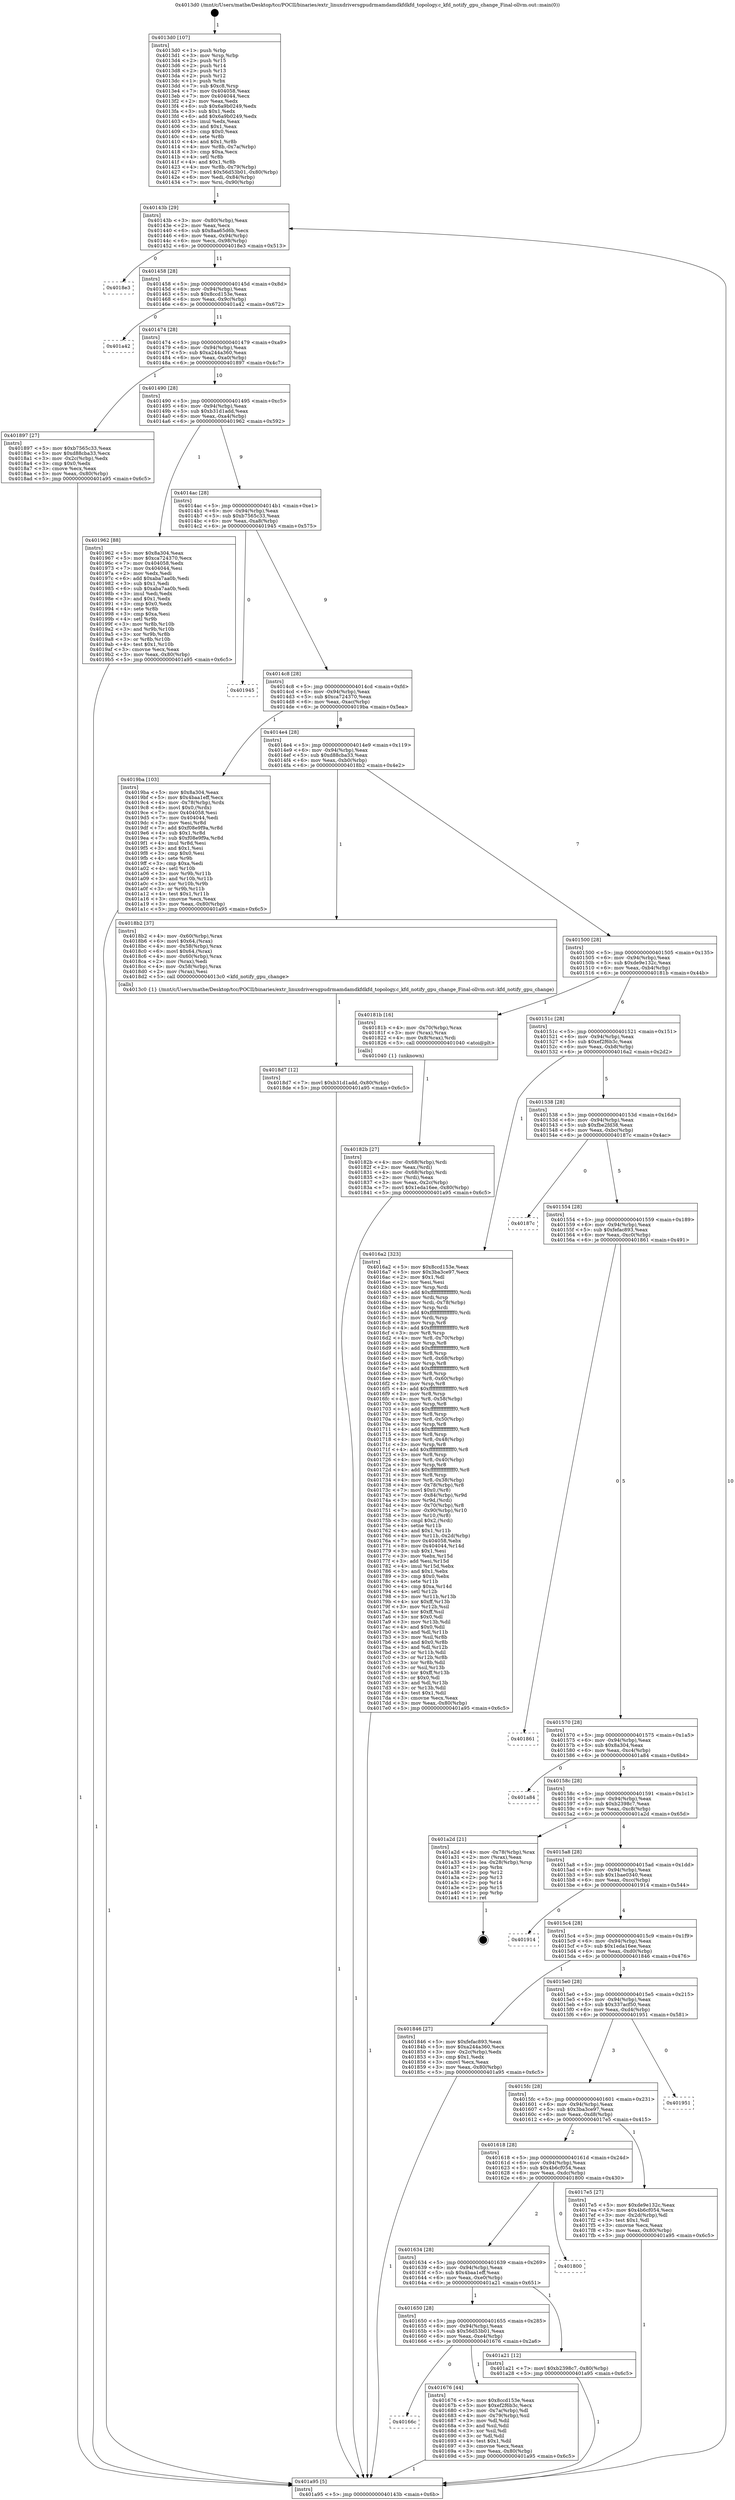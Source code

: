 digraph "0x4013d0" {
  label = "0x4013d0 (/mnt/c/Users/mathe/Desktop/tcc/POCII/binaries/extr_linuxdriversgpudrmamdamdkfdkfd_topology.c_kfd_notify_gpu_change_Final-ollvm.out::main(0))"
  labelloc = "t"
  node[shape=record]

  Entry [label="",width=0.3,height=0.3,shape=circle,fillcolor=black,style=filled]
  "0x40143b" [label="{
     0x40143b [29]\l
     | [instrs]\l
     &nbsp;&nbsp;0x40143b \<+3\>: mov -0x80(%rbp),%eax\l
     &nbsp;&nbsp;0x40143e \<+2\>: mov %eax,%ecx\l
     &nbsp;&nbsp;0x401440 \<+6\>: sub $0x8aa65d6b,%ecx\l
     &nbsp;&nbsp;0x401446 \<+6\>: mov %eax,-0x94(%rbp)\l
     &nbsp;&nbsp;0x40144c \<+6\>: mov %ecx,-0x98(%rbp)\l
     &nbsp;&nbsp;0x401452 \<+6\>: je 00000000004018e3 \<main+0x513\>\l
  }"]
  "0x4018e3" [label="{
     0x4018e3\l
  }", style=dashed]
  "0x401458" [label="{
     0x401458 [28]\l
     | [instrs]\l
     &nbsp;&nbsp;0x401458 \<+5\>: jmp 000000000040145d \<main+0x8d\>\l
     &nbsp;&nbsp;0x40145d \<+6\>: mov -0x94(%rbp),%eax\l
     &nbsp;&nbsp;0x401463 \<+5\>: sub $0x8ccd153e,%eax\l
     &nbsp;&nbsp;0x401468 \<+6\>: mov %eax,-0x9c(%rbp)\l
     &nbsp;&nbsp;0x40146e \<+6\>: je 0000000000401a42 \<main+0x672\>\l
  }"]
  Exit [label="",width=0.3,height=0.3,shape=circle,fillcolor=black,style=filled,peripheries=2]
  "0x401a42" [label="{
     0x401a42\l
  }", style=dashed]
  "0x401474" [label="{
     0x401474 [28]\l
     | [instrs]\l
     &nbsp;&nbsp;0x401474 \<+5\>: jmp 0000000000401479 \<main+0xa9\>\l
     &nbsp;&nbsp;0x401479 \<+6\>: mov -0x94(%rbp),%eax\l
     &nbsp;&nbsp;0x40147f \<+5\>: sub $0xa244a360,%eax\l
     &nbsp;&nbsp;0x401484 \<+6\>: mov %eax,-0xa0(%rbp)\l
     &nbsp;&nbsp;0x40148a \<+6\>: je 0000000000401897 \<main+0x4c7\>\l
  }"]
  "0x4018d7" [label="{
     0x4018d7 [12]\l
     | [instrs]\l
     &nbsp;&nbsp;0x4018d7 \<+7\>: movl $0xb31d1add,-0x80(%rbp)\l
     &nbsp;&nbsp;0x4018de \<+5\>: jmp 0000000000401a95 \<main+0x6c5\>\l
  }"]
  "0x401897" [label="{
     0x401897 [27]\l
     | [instrs]\l
     &nbsp;&nbsp;0x401897 \<+5\>: mov $0xb7565c33,%eax\l
     &nbsp;&nbsp;0x40189c \<+5\>: mov $0xd88cba33,%ecx\l
     &nbsp;&nbsp;0x4018a1 \<+3\>: mov -0x2c(%rbp),%edx\l
     &nbsp;&nbsp;0x4018a4 \<+3\>: cmp $0x0,%edx\l
     &nbsp;&nbsp;0x4018a7 \<+3\>: cmove %ecx,%eax\l
     &nbsp;&nbsp;0x4018aa \<+3\>: mov %eax,-0x80(%rbp)\l
     &nbsp;&nbsp;0x4018ad \<+5\>: jmp 0000000000401a95 \<main+0x6c5\>\l
  }"]
  "0x401490" [label="{
     0x401490 [28]\l
     | [instrs]\l
     &nbsp;&nbsp;0x401490 \<+5\>: jmp 0000000000401495 \<main+0xc5\>\l
     &nbsp;&nbsp;0x401495 \<+6\>: mov -0x94(%rbp),%eax\l
     &nbsp;&nbsp;0x40149b \<+5\>: sub $0xb31d1add,%eax\l
     &nbsp;&nbsp;0x4014a0 \<+6\>: mov %eax,-0xa4(%rbp)\l
     &nbsp;&nbsp;0x4014a6 \<+6\>: je 0000000000401962 \<main+0x592\>\l
  }"]
  "0x40182b" [label="{
     0x40182b [27]\l
     | [instrs]\l
     &nbsp;&nbsp;0x40182b \<+4\>: mov -0x68(%rbp),%rdi\l
     &nbsp;&nbsp;0x40182f \<+2\>: mov %eax,(%rdi)\l
     &nbsp;&nbsp;0x401831 \<+4\>: mov -0x68(%rbp),%rdi\l
     &nbsp;&nbsp;0x401835 \<+2\>: mov (%rdi),%eax\l
     &nbsp;&nbsp;0x401837 \<+3\>: mov %eax,-0x2c(%rbp)\l
     &nbsp;&nbsp;0x40183a \<+7\>: movl $0x1eda16ee,-0x80(%rbp)\l
     &nbsp;&nbsp;0x401841 \<+5\>: jmp 0000000000401a95 \<main+0x6c5\>\l
  }"]
  "0x401962" [label="{
     0x401962 [88]\l
     | [instrs]\l
     &nbsp;&nbsp;0x401962 \<+5\>: mov $0x8a304,%eax\l
     &nbsp;&nbsp;0x401967 \<+5\>: mov $0xca724370,%ecx\l
     &nbsp;&nbsp;0x40196c \<+7\>: mov 0x404058,%edx\l
     &nbsp;&nbsp;0x401973 \<+7\>: mov 0x404044,%esi\l
     &nbsp;&nbsp;0x40197a \<+2\>: mov %edx,%edi\l
     &nbsp;&nbsp;0x40197c \<+6\>: add $0xaba7aa0b,%edi\l
     &nbsp;&nbsp;0x401982 \<+3\>: sub $0x1,%edi\l
     &nbsp;&nbsp;0x401985 \<+6\>: sub $0xaba7aa0b,%edi\l
     &nbsp;&nbsp;0x40198b \<+3\>: imul %edi,%edx\l
     &nbsp;&nbsp;0x40198e \<+3\>: and $0x1,%edx\l
     &nbsp;&nbsp;0x401991 \<+3\>: cmp $0x0,%edx\l
     &nbsp;&nbsp;0x401994 \<+4\>: sete %r8b\l
     &nbsp;&nbsp;0x401998 \<+3\>: cmp $0xa,%esi\l
     &nbsp;&nbsp;0x40199b \<+4\>: setl %r9b\l
     &nbsp;&nbsp;0x40199f \<+3\>: mov %r8b,%r10b\l
     &nbsp;&nbsp;0x4019a2 \<+3\>: and %r9b,%r10b\l
     &nbsp;&nbsp;0x4019a5 \<+3\>: xor %r9b,%r8b\l
     &nbsp;&nbsp;0x4019a8 \<+3\>: or %r8b,%r10b\l
     &nbsp;&nbsp;0x4019ab \<+4\>: test $0x1,%r10b\l
     &nbsp;&nbsp;0x4019af \<+3\>: cmovne %ecx,%eax\l
     &nbsp;&nbsp;0x4019b2 \<+3\>: mov %eax,-0x80(%rbp)\l
     &nbsp;&nbsp;0x4019b5 \<+5\>: jmp 0000000000401a95 \<main+0x6c5\>\l
  }"]
  "0x4014ac" [label="{
     0x4014ac [28]\l
     | [instrs]\l
     &nbsp;&nbsp;0x4014ac \<+5\>: jmp 00000000004014b1 \<main+0xe1\>\l
     &nbsp;&nbsp;0x4014b1 \<+6\>: mov -0x94(%rbp),%eax\l
     &nbsp;&nbsp;0x4014b7 \<+5\>: sub $0xb7565c33,%eax\l
     &nbsp;&nbsp;0x4014bc \<+6\>: mov %eax,-0xa8(%rbp)\l
     &nbsp;&nbsp;0x4014c2 \<+6\>: je 0000000000401945 \<main+0x575\>\l
  }"]
  "0x4013d0" [label="{
     0x4013d0 [107]\l
     | [instrs]\l
     &nbsp;&nbsp;0x4013d0 \<+1\>: push %rbp\l
     &nbsp;&nbsp;0x4013d1 \<+3\>: mov %rsp,%rbp\l
     &nbsp;&nbsp;0x4013d4 \<+2\>: push %r15\l
     &nbsp;&nbsp;0x4013d6 \<+2\>: push %r14\l
     &nbsp;&nbsp;0x4013d8 \<+2\>: push %r13\l
     &nbsp;&nbsp;0x4013da \<+2\>: push %r12\l
     &nbsp;&nbsp;0x4013dc \<+1\>: push %rbx\l
     &nbsp;&nbsp;0x4013dd \<+7\>: sub $0xc8,%rsp\l
     &nbsp;&nbsp;0x4013e4 \<+7\>: mov 0x404058,%eax\l
     &nbsp;&nbsp;0x4013eb \<+7\>: mov 0x404044,%ecx\l
     &nbsp;&nbsp;0x4013f2 \<+2\>: mov %eax,%edx\l
     &nbsp;&nbsp;0x4013f4 \<+6\>: sub $0x6a9b0249,%edx\l
     &nbsp;&nbsp;0x4013fa \<+3\>: sub $0x1,%edx\l
     &nbsp;&nbsp;0x4013fd \<+6\>: add $0x6a9b0249,%edx\l
     &nbsp;&nbsp;0x401403 \<+3\>: imul %edx,%eax\l
     &nbsp;&nbsp;0x401406 \<+3\>: and $0x1,%eax\l
     &nbsp;&nbsp;0x401409 \<+3\>: cmp $0x0,%eax\l
     &nbsp;&nbsp;0x40140c \<+4\>: sete %r8b\l
     &nbsp;&nbsp;0x401410 \<+4\>: and $0x1,%r8b\l
     &nbsp;&nbsp;0x401414 \<+4\>: mov %r8b,-0x7a(%rbp)\l
     &nbsp;&nbsp;0x401418 \<+3\>: cmp $0xa,%ecx\l
     &nbsp;&nbsp;0x40141b \<+4\>: setl %r8b\l
     &nbsp;&nbsp;0x40141f \<+4\>: and $0x1,%r8b\l
     &nbsp;&nbsp;0x401423 \<+4\>: mov %r8b,-0x79(%rbp)\l
     &nbsp;&nbsp;0x401427 \<+7\>: movl $0x56d53b01,-0x80(%rbp)\l
     &nbsp;&nbsp;0x40142e \<+6\>: mov %edi,-0x84(%rbp)\l
     &nbsp;&nbsp;0x401434 \<+7\>: mov %rsi,-0x90(%rbp)\l
  }"]
  "0x401945" [label="{
     0x401945\l
  }", style=dashed]
  "0x4014c8" [label="{
     0x4014c8 [28]\l
     | [instrs]\l
     &nbsp;&nbsp;0x4014c8 \<+5\>: jmp 00000000004014cd \<main+0xfd\>\l
     &nbsp;&nbsp;0x4014cd \<+6\>: mov -0x94(%rbp),%eax\l
     &nbsp;&nbsp;0x4014d3 \<+5\>: sub $0xca724370,%eax\l
     &nbsp;&nbsp;0x4014d8 \<+6\>: mov %eax,-0xac(%rbp)\l
     &nbsp;&nbsp;0x4014de \<+6\>: je 00000000004019ba \<main+0x5ea\>\l
  }"]
  "0x401a95" [label="{
     0x401a95 [5]\l
     | [instrs]\l
     &nbsp;&nbsp;0x401a95 \<+5\>: jmp 000000000040143b \<main+0x6b\>\l
  }"]
  "0x4019ba" [label="{
     0x4019ba [103]\l
     | [instrs]\l
     &nbsp;&nbsp;0x4019ba \<+5\>: mov $0x8a304,%eax\l
     &nbsp;&nbsp;0x4019bf \<+5\>: mov $0x4baa1eff,%ecx\l
     &nbsp;&nbsp;0x4019c4 \<+4\>: mov -0x78(%rbp),%rdx\l
     &nbsp;&nbsp;0x4019c8 \<+6\>: movl $0x0,(%rdx)\l
     &nbsp;&nbsp;0x4019ce \<+7\>: mov 0x404058,%esi\l
     &nbsp;&nbsp;0x4019d5 \<+7\>: mov 0x404044,%edi\l
     &nbsp;&nbsp;0x4019dc \<+3\>: mov %esi,%r8d\l
     &nbsp;&nbsp;0x4019df \<+7\>: add $0xf08e9f9a,%r8d\l
     &nbsp;&nbsp;0x4019e6 \<+4\>: sub $0x1,%r8d\l
     &nbsp;&nbsp;0x4019ea \<+7\>: sub $0xf08e9f9a,%r8d\l
     &nbsp;&nbsp;0x4019f1 \<+4\>: imul %r8d,%esi\l
     &nbsp;&nbsp;0x4019f5 \<+3\>: and $0x1,%esi\l
     &nbsp;&nbsp;0x4019f8 \<+3\>: cmp $0x0,%esi\l
     &nbsp;&nbsp;0x4019fb \<+4\>: sete %r9b\l
     &nbsp;&nbsp;0x4019ff \<+3\>: cmp $0xa,%edi\l
     &nbsp;&nbsp;0x401a02 \<+4\>: setl %r10b\l
     &nbsp;&nbsp;0x401a06 \<+3\>: mov %r9b,%r11b\l
     &nbsp;&nbsp;0x401a09 \<+3\>: and %r10b,%r11b\l
     &nbsp;&nbsp;0x401a0c \<+3\>: xor %r10b,%r9b\l
     &nbsp;&nbsp;0x401a0f \<+3\>: or %r9b,%r11b\l
     &nbsp;&nbsp;0x401a12 \<+4\>: test $0x1,%r11b\l
     &nbsp;&nbsp;0x401a16 \<+3\>: cmovne %ecx,%eax\l
     &nbsp;&nbsp;0x401a19 \<+3\>: mov %eax,-0x80(%rbp)\l
     &nbsp;&nbsp;0x401a1c \<+5\>: jmp 0000000000401a95 \<main+0x6c5\>\l
  }"]
  "0x4014e4" [label="{
     0x4014e4 [28]\l
     | [instrs]\l
     &nbsp;&nbsp;0x4014e4 \<+5\>: jmp 00000000004014e9 \<main+0x119\>\l
     &nbsp;&nbsp;0x4014e9 \<+6\>: mov -0x94(%rbp),%eax\l
     &nbsp;&nbsp;0x4014ef \<+5\>: sub $0xd88cba33,%eax\l
     &nbsp;&nbsp;0x4014f4 \<+6\>: mov %eax,-0xb0(%rbp)\l
     &nbsp;&nbsp;0x4014fa \<+6\>: je 00000000004018b2 \<main+0x4e2\>\l
  }"]
  "0x40166c" [label="{
     0x40166c\l
  }", style=dashed]
  "0x4018b2" [label="{
     0x4018b2 [37]\l
     | [instrs]\l
     &nbsp;&nbsp;0x4018b2 \<+4\>: mov -0x60(%rbp),%rax\l
     &nbsp;&nbsp;0x4018b6 \<+6\>: movl $0x64,(%rax)\l
     &nbsp;&nbsp;0x4018bc \<+4\>: mov -0x58(%rbp),%rax\l
     &nbsp;&nbsp;0x4018c0 \<+6\>: movl $0x64,(%rax)\l
     &nbsp;&nbsp;0x4018c6 \<+4\>: mov -0x60(%rbp),%rax\l
     &nbsp;&nbsp;0x4018ca \<+2\>: mov (%rax),%edi\l
     &nbsp;&nbsp;0x4018cc \<+4\>: mov -0x58(%rbp),%rax\l
     &nbsp;&nbsp;0x4018d0 \<+2\>: mov (%rax),%esi\l
     &nbsp;&nbsp;0x4018d2 \<+5\>: call 00000000004013c0 \<kfd_notify_gpu_change\>\l
     | [calls]\l
     &nbsp;&nbsp;0x4013c0 \{1\} (/mnt/c/Users/mathe/Desktop/tcc/POCII/binaries/extr_linuxdriversgpudrmamdamdkfdkfd_topology.c_kfd_notify_gpu_change_Final-ollvm.out::kfd_notify_gpu_change)\l
  }"]
  "0x401500" [label="{
     0x401500 [28]\l
     | [instrs]\l
     &nbsp;&nbsp;0x401500 \<+5\>: jmp 0000000000401505 \<main+0x135\>\l
     &nbsp;&nbsp;0x401505 \<+6\>: mov -0x94(%rbp),%eax\l
     &nbsp;&nbsp;0x40150b \<+5\>: sub $0xde9e132c,%eax\l
     &nbsp;&nbsp;0x401510 \<+6\>: mov %eax,-0xb4(%rbp)\l
     &nbsp;&nbsp;0x401516 \<+6\>: je 000000000040181b \<main+0x44b\>\l
  }"]
  "0x401676" [label="{
     0x401676 [44]\l
     | [instrs]\l
     &nbsp;&nbsp;0x401676 \<+5\>: mov $0x8ccd153e,%eax\l
     &nbsp;&nbsp;0x40167b \<+5\>: mov $0xef2f6b3c,%ecx\l
     &nbsp;&nbsp;0x401680 \<+3\>: mov -0x7a(%rbp),%dl\l
     &nbsp;&nbsp;0x401683 \<+4\>: mov -0x79(%rbp),%sil\l
     &nbsp;&nbsp;0x401687 \<+3\>: mov %dl,%dil\l
     &nbsp;&nbsp;0x40168a \<+3\>: and %sil,%dil\l
     &nbsp;&nbsp;0x40168d \<+3\>: xor %sil,%dl\l
     &nbsp;&nbsp;0x401690 \<+3\>: or %dl,%dil\l
     &nbsp;&nbsp;0x401693 \<+4\>: test $0x1,%dil\l
     &nbsp;&nbsp;0x401697 \<+3\>: cmovne %ecx,%eax\l
     &nbsp;&nbsp;0x40169a \<+3\>: mov %eax,-0x80(%rbp)\l
     &nbsp;&nbsp;0x40169d \<+5\>: jmp 0000000000401a95 \<main+0x6c5\>\l
  }"]
  "0x40181b" [label="{
     0x40181b [16]\l
     | [instrs]\l
     &nbsp;&nbsp;0x40181b \<+4\>: mov -0x70(%rbp),%rax\l
     &nbsp;&nbsp;0x40181f \<+3\>: mov (%rax),%rax\l
     &nbsp;&nbsp;0x401822 \<+4\>: mov 0x8(%rax),%rdi\l
     &nbsp;&nbsp;0x401826 \<+5\>: call 0000000000401040 \<atoi@plt\>\l
     | [calls]\l
     &nbsp;&nbsp;0x401040 \{1\} (unknown)\l
  }"]
  "0x40151c" [label="{
     0x40151c [28]\l
     | [instrs]\l
     &nbsp;&nbsp;0x40151c \<+5\>: jmp 0000000000401521 \<main+0x151\>\l
     &nbsp;&nbsp;0x401521 \<+6\>: mov -0x94(%rbp),%eax\l
     &nbsp;&nbsp;0x401527 \<+5\>: sub $0xef2f6b3c,%eax\l
     &nbsp;&nbsp;0x40152c \<+6\>: mov %eax,-0xb8(%rbp)\l
     &nbsp;&nbsp;0x401532 \<+6\>: je 00000000004016a2 \<main+0x2d2\>\l
  }"]
  "0x401650" [label="{
     0x401650 [28]\l
     | [instrs]\l
     &nbsp;&nbsp;0x401650 \<+5\>: jmp 0000000000401655 \<main+0x285\>\l
     &nbsp;&nbsp;0x401655 \<+6\>: mov -0x94(%rbp),%eax\l
     &nbsp;&nbsp;0x40165b \<+5\>: sub $0x56d53b01,%eax\l
     &nbsp;&nbsp;0x401660 \<+6\>: mov %eax,-0xe4(%rbp)\l
     &nbsp;&nbsp;0x401666 \<+6\>: je 0000000000401676 \<main+0x2a6\>\l
  }"]
  "0x4016a2" [label="{
     0x4016a2 [323]\l
     | [instrs]\l
     &nbsp;&nbsp;0x4016a2 \<+5\>: mov $0x8ccd153e,%eax\l
     &nbsp;&nbsp;0x4016a7 \<+5\>: mov $0x3ba3ce97,%ecx\l
     &nbsp;&nbsp;0x4016ac \<+2\>: mov $0x1,%dl\l
     &nbsp;&nbsp;0x4016ae \<+2\>: xor %esi,%esi\l
     &nbsp;&nbsp;0x4016b0 \<+3\>: mov %rsp,%rdi\l
     &nbsp;&nbsp;0x4016b3 \<+4\>: add $0xfffffffffffffff0,%rdi\l
     &nbsp;&nbsp;0x4016b7 \<+3\>: mov %rdi,%rsp\l
     &nbsp;&nbsp;0x4016ba \<+4\>: mov %rdi,-0x78(%rbp)\l
     &nbsp;&nbsp;0x4016be \<+3\>: mov %rsp,%rdi\l
     &nbsp;&nbsp;0x4016c1 \<+4\>: add $0xfffffffffffffff0,%rdi\l
     &nbsp;&nbsp;0x4016c5 \<+3\>: mov %rdi,%rsp\l
     &nbsp;&nbsp;0x4016c8 \<+3\>: mov %rsp,%r8\l
     &nbsp;&nbsp;0x4016cb \<+4\>: add $0xfffffffffffffff0,%r8\l
     &nbsp;&nbsp;0x4016cf \<+3\>: mov %r8,%rsp\l
     &nbsp;&nbsp;0x4016d2 \<+4\>: mov %r8,-0x70(%rbp)\l
     &nbsp;&nbsp;0x4016d6 \<+3\>: mov %rsp,%r8\l
     &nbsp;&nbsp;0x4016d9 \<+4\>: add $0xfffffffffffffff0,%r8\l
     &nbsp;&nbsp;0x4016dd \<+3\>: mov %r8,%rsp\l
     &nbsp;&nbsp;0x4016e0 \<+4\>: mov %r8,-0x68(%rbp)\l
     &nbsp;&nbsp;0x4016e4 \<+3\>: mov %rsp,%r8\l
     &nbsp;&nbsp;0x4016e7 \<+4\>: add $0xfffffffffffffff0,%r8\l
     &nbsp;&nbsp;0x4016eb \<+3\>: mov %r8,%rsp\l
     &nbsp;&nbsp;0x4016ee \<+4\>: mov %r8,-0x60(%rbp)\l
     &nbsp;&nbsp;0x4016f2 \<+3\>: mov %rsp,%r8\l
     &nbsp;&nbsp;0x4016f5 \<+4\>: add $0xfffffffffffffff0,%r8\l
     &nbsp;&nbsp;0x4016f9 \<+3\>: mov %r8,%rsp\l
     &nbsp;&nbsp;0x4016fc \<+4\>: mov %r8,-0x58(%rbp)\l
     &nbsp;&nbsp;0x401700 \<+3\>: mov %rsp,%r8\l
     &nbsp;&nbsp;0x401703 \<+4\>: add $0xfffffffffffffff0,%r8\l
     &nbsp;&nbsp;0x401707 \<+3\>: mov %r8,%rsp\l
     &nbsp;&nbsp;0x40170a \<+4\>: mov %r8,-0x50(%rbp)\l
     &nbsp;&nbsp;0x40170e \<+3\>: mov %rsp,%r8\l
     &nbsp;&nbsp;0x401711 \<+4\>: add $0xfffffffffffffff0,%r8\l
     &nbsp;&nbsp;0x401715 \<+3\>: mov %r8,%rsp\l
     &nbsp;&nbsp;0x401718 \<+4\>: mov %r8,-0x48(%rbp)\l
     &nbsp;&nbsp;0x40171c \<+3\>: mov %rsp,%r8\l
     &nbsp;&nbsp;0x40171f \<+4\>: add $0xfffffffffffffff0,%r8\l
     &nbsp;&nbsp;0x401723 \<+3\>: mov %r8,%rsp\l
     &nbsp;&nbsp;0x401726 \<+4\>: mov %r8,-0x40(%rbp)\l
     &nbsp;&nbsp;0x40172a \<+3\>: mov %rsp,%r8\l
     &nbsp;&nbsp;0x40172d \<+4\>: add $0xfffffffffffffff0,%r8\l
     &nbsp;&nbsp;0x401731 \<+3\>: mov %r8,%rsp\l
     &nbsp;&nbsp;0x401734 \<+4\>: mov %r8,-0x38(%rbp)\l
     &nbsp;&nbsp;0x401738 \<+4\>: mov -0x78(%rbp),%r8\l
     &nbsp;&nbsp;0x40173c \<+7\>: movl $0x0,(%r8)\l
     &nbsp;&nbsp;0x401743 \<+7\>: mov -0x84(%rbp),%r9d\l
     &nbsp;&nbsp;0x40174a \<+3\>: mov %r9d,(%rdi)\l
     &nbsp;&nbsp;0x40174d \<+4\>: mov -0x70(%rbp),%r8\l
     &nbsp;&nbsp;0x401751 \<+7\>: mov -0x90(%rbp),%r10\l
     &nbsp;&nbsp;0x401758 \<+3\>: mov %r10,(%r8)\l
     &nbsp;&nbsp;0x40175b \<+3\>: cmpl $0x2,(%rdi)\l
     &nbsp;&nbsp;0x40175e \<+4\>: setne %r11b\l
     &nbsp;&nbsp;0x401762 \<+4\>: and $0x1,%r11b\l
     &nbsp;&nbsp;0x401766 \<+4\>: mov %r11b,-0x2d(%rbp)\l
     &nbsp;&nbsp;0x40176a \<+7\>: mov 0x404058,%ebx\l
     &nbsp;&nbsp;0x401771 \<+8\>: mov 0x404044,%r14d\l
     &nbsp;&nbsp;0x401779 \<+3\>: sub $0x1,%esi\l
     &nbsp;&nbsp;0x40177c \<+3\>: mov %ebx,%r15d\l
     &nbsp;&nbsp;0x40177f \<+3\>: add %esi,%r15d\l
     &nbsp;&nbsp;0x401782 \<+4\>: imul %r15d,%ebx\l
     &nbsp;&nbsp;0x401786 \<+3\>: and $0x1,%ebx\l
     &nbsp;&nbsp;0x401789 \<+3\>: cmp $0x0,%ebx\l
     &nbsp;&nbsp;0x40178c \<+4\>: sete %r11b\l
     &nbsp;&nbsp;0x401790 \<+4\>: cmp $0xa,%r14d\l
     &nbsp;&nbsp;0x401794 \<+4\>: setl %r12b\l
     &nbsp;&nbsp;0x401798 \<+3\>: mov %r11b,%r13b\l
     &nbsp;&nbsp;0x40179b \<+4\>: xor $0xff,%r13b\l
     &nbsp;&nbsp;0x40179f \<+3\>: mov %r12b,%sil\l
     &nbsp;&nbsp;0x4017a2 \<+4\>: xor $0xff,%sil\l
     &nbsp;&nbsp;0x4017a6 \<+3\>: xor $0x0,%dl\l
     &nbsp;&nbsp;0x4017a9 \<+3\>: mov %r13b,%dil\l
     &nbsp;&nbsp;0x4017ac \<+4\>: and $0x0,%dil\l
     &nbsp;&nbsp;0x4017b0 \<+3\>: and %dl,%r11b\l
     &nbsp;&nbsp;0x4017b3 \<+3\>: mov %sil,%r8b\l
     &nbsp;&nbsp;0x4017b6 \<+4\>: and $0x0,%r8b\l
     &nbsp;&nbsp;0x4017ba \<+3\>: and %dl,%r12b\l
     &nbsp;&nbsp;0x4017bd \<+3\>: or %r11b,%dil\l
     &nbsp;&nbsp;0x4017c0 \<+3\>: or %r12b,%r8b\l
     &nbsp;&nbsp;0x4017c3 \<+3\>: xor %r8b,%dil\l
     &nbsp;&nbsp;0x4017c6 \<+3\>: or %sil,%r13b\l
     &nbsp;&nbsp;0x4017c9 \<+4\>: xor $0xff,%r13b\l
     &nbsp;&nbsp;0x4017cd \<+3\>: or $0x0,%dl\l
     &nbsp;&nbsp;0x4017d0 \<+3\>: and %dl,%r13b\l
     &nbsp;&nbsp;0x4017d3 \<+3\>: or %r13b,%dil\l
     &nbsp;&nbsp;0x4017d6 \<+4\>: test $0x1,%dil\l
     &nbsp;&nbsp;0x4017da \<+3\>: cmovne %ecx,%eax\l
     &nbsp;&nbsp;0x4017dd \<+3\>: mov %eax,-0x80(%rbp)\l
     &nbsp;&nbsp;0x4017e0 \<+5\>: jmp 0000000000401a95 \<main+0x6c5\>\l
  }"]
  "0x401538" [label="{
     0x401538 [28]\l
     | [instrs]\l
     &nbsp;&nbsp;0x401538 \<+5\>: jmp 000000000040153d \<main+0x16d\>\l
     &nbsp;&nbsp;0x40153d \<+6\>: mov -0x94(%rbp),%eax\l
     &nbsp;&nbsp;0x401543 \<+5\>: sub $0xfbe2fd38,%eax\l
     &nbsp;&nbsp;0x401548 \<+6\>: mov %eax,-0xbc(%rbp)\l
     &nbsp;&nbsp;0x40154e \<+6\>: je 000000000040187c \<main+0x4ac\>\l
  }"]
  "0x401a21" [label="{
     0x401a21 [12]\l
     | [instrs]\l
     &nbsp;&nbsp;0x401a21 \<+7\>: movl $0xb2398c7,-0x80(%rbp)\l
     &nbsp;&nbsp;0x401a28 \<+5\>: jmp 0000000000401a95 \<main+0x6c5\>\l
  }"]
  "0x40187c" [label="{
     0x40187c\l
  }", style=dashed]
  "0x401554" [label="{
     0x401554 [28]\l
     | [instrs]\l
     &nbsp;&nbsp;0x401554 \<+5\>: jmp 0000000000401559 \<main+0x189\>\l
     &nbsp;&nbsp;0x401559 \<+6\>: mov -0x94(%rbp),%eax\l
     &nbsp;&nbsp;0x40155f \<+5\>: sub $0xfefac893,%eax\l
     &nbsp;&nbsp;0x401564 \<+6\>: mov %eax,-0xc0(%rbp)\l
     &nbsp;&nbsp;0x40156a \<+6\>: je 0000000000401861 \<main+0x491\>\l
  }"]
  "0x401634" [label="{
     0x401634 [28]\l
     | [instrs]\l
     &nbsp;&nbsp;0x401634 \<+5\>: jmp 0000000000401639 \<main+0x269\>\l
     &nbsp;&nbsp;0x401639 \<+6\>: mov -0x94(%rbp),%eax\l
     &nbsp;&nbsp;0x40163f \<+5\>: sub $0x4baa1eff,%eax\l
     &nbsp;&nbsp;0x401644 \<+6\>: mov %eax,-0xe0(%rbp)\l
     &nbsp;&nbsp;0x40164a \<+6\>: je 0000000000401a21 \<main+0x651\>\l
  }"]
  "0x401861" [label="{
     0x401861\l
  }", style=dashed]
  "0x401570" [label="{
     0x401570 [28]\l
     | [instrs]\l
     &nbsp;&nbsp;0x401570 \<+5\>: jmp 0000000000401575 \<main+0x1a5\>\l
     &nbsp;&nbsp;0x401575 \<+6\>: mov -0x94(%rbp),%eax\l
     &nbsp;&nbsp;0x40157b \<+5\>: sub $0x8a304,%eax\l
     &nbsp;&nbsp;0x401580 \<+6\>: mov %eax,-0xc4(%rbp)\l
     &nbsp;&nbsp;0x401586 \<+6\>: je 0000000000401a84 \<main+0x6b4\>\l
  }"]
  "0x401800" [label="{
     0x401800\l
  }", style=dashed]
  "0x401a84" [label="{
     0x401a84\l
  }", style=dashed]
  "0x40158c" [label="{
     0x40158c [28]\l
     | [instrs]\l
     &nbsp;&nbsp;0x40158c \<+5\>: jmp 0000000000401591 \<main+0x1c1\>\l
     &nbsp;&nbsp;0x401591 \<+6\>: mov -0x94(%rbp),%eax\l
     &nbsp;&nbsp;0x401597 \<+5\>: sub $0xb2398c7,%eax\l
     &nbsp;&nbsp;0x40159c \<+6\>: mov %eax,-0xc8(%rbp)\l
     &nbsp;&nbsp;0x4015a2 \<+6\>: je 0000000000401a2d \<main+0x65d\>\l
  }"]
  "0x401618" [label="{
     0x401618 [28]\l
     | [instrs]\l
     &nbsp;&nbsp;0x401618 \<+5\>: jmp 000000000040161d \<main+0x24d\>\l
     &nbsp;&nbsp;0x40161d \<+6\>: mov -0x94(%rbp),%eax\l
     &nbsp;&nbsp;0x401623 \<+5\>: sub $0x4b6cf054,%eax\l
     &nbsp;&nbsp;0x401628 \<+6\>: mov %eax,-0xdc(%rbp)\l
     &nbsp;&nbsp;0x40162e \<+6\>: je 0000000000401800 \<main+0x430\>\l
  }"]
  "0x401a2d" [label="{
     0x401a2d [21]\l
     | [instrs]\l
     &nbsp;&nbsp;0x401a2d \<+4\>: mov -0x78(%rbp),%rax\l
     &nbsp;&nbsp;0x401a31 \<+2\>: mov (%rax),%eax\l
     &nbsp;&nbsp;0x401a33 \<+4\>: lea -0x28(%rbp),%rsp\l
     &nbsp;&nbsp;0x401a37 \<+1\>: pop %rbx\l
     &nbsp;&nbsp;0x401a38 \<+2\>: pop %r12\l
     &nbsp;&nbsp;0x401a3a \<+2\>: pop %r13\l
     &nbsp;&nbsp;0x401a3c \<+2\>: pop %r14\l
     &nbsp;&nbsp;0x401a3e \<+2\>: pop %r15\l
     &nbsp;&nbsp;0x401a40 \<+1\>: pop %rbp\l
     &nbsp;&nbsp;0x401a41 \<+1\>: ret\l
  }"]
  "0x4015a8" [label="{
     0x4015a8 [28]\l
     | [instrs]\l
     &nbsp;&nbsp;0x4015a8 \<+5\>: jmp 00000000004015ad \<main+0x1dd\>\l
     &nbsp;&nbsp;0x4015ad \<+6\>: mov -0x94(%rbp),%eax\l
     &nbsp;&nbsp;0x4015b3 \<+5\>: sub $0x1bae0340,%eax\l
     &nbsp;&nbsp;0x4015b8 \<+6\>: mov %eax,-0xcc(%rbp)\l
     &nbsp;&nbsp;0x4015be \<+6\>: je 0000000000401914 \<main+0x544\>\l
  }"]
  "0x4017e5" [label="{
     0x4017e5 [27]\l
     | [instrs]\l
     &nbsp;&nbsp;0x4017e5 \<+5\>: mov $0xde9e132c,%eax\l
     &nbsp;&nbsp;0x4017ea \<+5\>: mov $0x4b6cf054,%ecx\l
     &nbsp;&nbsp;0x4017ef \<+3\>: mov -0x2d(%rbp),%dl\l
     &nbsp;&nbsp;0x4017f2 \<+3\>: test $0x1,%dl\l
     &nbsp;&nbsp;0x4017f5 \<+3\>: cmovne %ecx,%eax\l
     &nbsp;&nbsp;0x4017f8 \<+3\>: mov %eax,-0x80(%rbp)\l
     &nbsp;&nbsp;0x4017fb \<+5\>: jmp 0000000000401a95 \<main+0x6c5\>\l
  }"]
  "0x401914" [label="{
     0x401914\l
  }", style=dashed]
  "0x4015c4" [label="{
     0x4015c4 [28]\l
     | [instrs]\l
     &nbsp;&nbsp;0x4015c4 \<+5\>: jmp 00000000004015c9 \<main+0x1f9\>\l
     &nbsp;&nbsp;0x4015c9 \<+6\>: mov -0x94(%rbp),%eax\l
     &nbsp;&nbsp;0x4015cf \<+5\>: sub $0x1eda16ee,%eax\l
     &nbsp;&nbsp;0x4015d4 \<+6\>: mov %eax,-0xd0(%rbp)\l
     &nbsp;&nbsp;0x4015da \<+6\>: je 0000000000401846 \<main+0x476\>\l
  }"]
  "0x4015fc" [label="{
     0x4015fc [28]\l
     | [instrs]\l
     &nbsp;&nbsp;0x4015fc \<+5\>: jmp 0000000000401601 \<main+0x231\>\l
     &nbsp;&nbsp;0x401601 \<+6\>: mov -0x94(%rbp),%eax\l
     &nbsp;&nbsp;0x401607 \<+5\>: sub $0x3ba3ce97,%eax\l
     &nbsp;&nbsp;0x40160c \<+6\>: mov %eax,-0xd8(%rbp)\l
     &nbsp;&nbsp;0x401612 \<+6\>: je 00000000004017e5 \<main+0x415\>\l
  }"]
  "0x401846" [label="{
     0x401846 [27]\l
     | [instrs]\l
     &nbsp;&nbsp;0x401846 \<+5\>: mov $0xfefac893,%eax\l
     &nbsp;&nbsp;0x40184b \<+5\>: mov $0xa244a360,%ecx\l
     &nbsp;&nbsp;0x401850 \<+3\>: mov -0x2c(%rbp),%edx\l
     &nbsp;&nbsp;0x401853 \<+3\>: cmp $0x1,%edx\l
     &nbsp;&nbsp;0x401856 \<+3\>: cmovl %ecx,%eax\l
     &nbsp;&nbsp;0x401859 \<+3\>: mov %eax,-0x80(%rbp)\l
     &nbsp;&nbsp;0x40185c \<+5\>: jmp 0000000000401a95 \<main+0x6c5\>\l
  }"]
  "0x4015e0" [label="{
     0x4015e0 [28]\l
     | [instrs]\l
     &nbsp;&nbsp;0x4015e0 \<+5\>: jmp 00000000004015e5 \<main+0x215\>\l
     &nbsp;&nbsp;0x4015e5 \<+6\>: mov -0x94(%rbp),%eax\l
     &nbsp;&nbsp;0x4015eb \<+5\>: sub $0x337acf50,%eax\l
     &nbsp;&nbsp;0x4015f0 \<+6\>: mov %eax,-0xd4(%rbp)\l
     &nbsp;&nbsp;0x4015f6 \<+6\>: je 0000000000401951 \<main+0x581\>\l
  }"]
  "0x401951" [label="{
     0x401951\l
  }", style=dashed]
  Entry -> "0x4013d0" [label=" 1"]
  "0x40143b" -> "0x4018e3" [label=" 0"]
  "0x40143b" -> "0x401458" [label=" 11"]
  "0x401a2d" -> Exit [label=" 1"]
  "0x401458" -> "0x401a42" [label=" 0"]
  "0x401458" -> "0x401474" [label=" 11"]
  "0x401a21" -> "0x401a95" [label=" 1"]
  "0x401474" -> "0x401897" [label=" 1"]
  "0x401474" -> "0x401490" [label=" 10"]
  "0x4019ba" -> "0x401a95" [label=" 1"]
  "0x401490" -> "0x401962" [label=" 1"]
  "0x401490" -> "0x4014ac" [label=" 9"]
  "0x401962" -> "0x401a95" [label=" 1"]
  "0x4014ac" -> "0x401945" [label=" 0"]
  "0x4014ac" -> "0x4014c8" [label=" 9"]
  "0x4018b2" -> "0x4018d7" [label=" 1"]
  "0x4014c8" -> "0x4019ba" [label=" 1"]
  "0x4014c8" -> "0x4014e4" [label=" 8"]
  "0x401897" -> "0x401a95" [label=" 1"]
  "0x4014e4" -> "0x4018b2" [label=" 1"]
  "0x4014e4" -> "0x401500" [label=" 7"]
  "0x401846" -> "0x401a95" [label=" 1"]
  "0x401500" -> "0x40181b" [label=" 1"]
  "0x401500" -> "0x40151c" [label=" 6"]
  "0x40182b" -> "0x401a95" [label=" 1"]
  "0x40151c" -> "0x4016a2" [label=" 1"]
  "0x40151c" -> "0x401538" [label=" 5"]
  "0x4017e5" -> "0x401a95" [label=" 1"]
  "0x401538" -> "0x40187c" [label=" 0"]
  "0x401538" -> "0x401554" [label=" 5"]
  "0x4016a2" -> "0x401a95" [label=" 1"]
  "0x401554" -> "0x401861" [label=" 0"]
  "0x401554" -> "0x401570" [label=" 5"]
  "0x401a95" -> "0x40143b" [label=" 10"]
  "0x401570" -> "0x401a84" [label=" 0"]
  "0x401570" -> "0x40158c" [label=" 5"]
  "0x4013d0" -> "0x40143b" [label=" 1"]
  "0x40158c" -> "0x401a2d" [label=" 1"]
  "0x40158c" -> "0x4015a8" [label=" 4"]
  "0x401650" -> "0x40166c" [label=" 0"]
  "0x4015a8" -> "0x401914" [label=" 0"]
  "0x4015a8" -> "0x4015c4" [label=" 4"]
  "0x401650" -> "0x401676" [label=" 1"]
  "0x4015c4" -> "0x401846" [label=" 1"]
  "0x4015c4" -> "0x4015e0" [label=" 3"]
  "0x401634" -> "0x401650" [label=" 1"]
  "0x4015e0" -> "0x401951" [label=" 0"]
  "0x4015e0" -> "0x4015fc" [label=" 3"]
  "0x40181b" -> "0x40182b" [label=" 1"]
  "0x4015fc" -> "0x4017e5" [label=" 1"]
  "0x4015fc" -> "0x401618" [label=" 2"]
  "0x401676" -> "0x401a95" [label=" 1"]
  "0x401618" -> "0x401800" [label=" 0"]
  "0x401618" -> "0x401634" [label=" 2"]
  "0x4018d7" -> "0x401a95" [label=" 1"]
  "0x401634" -> "0x401a21" [label=" 1"]
}
